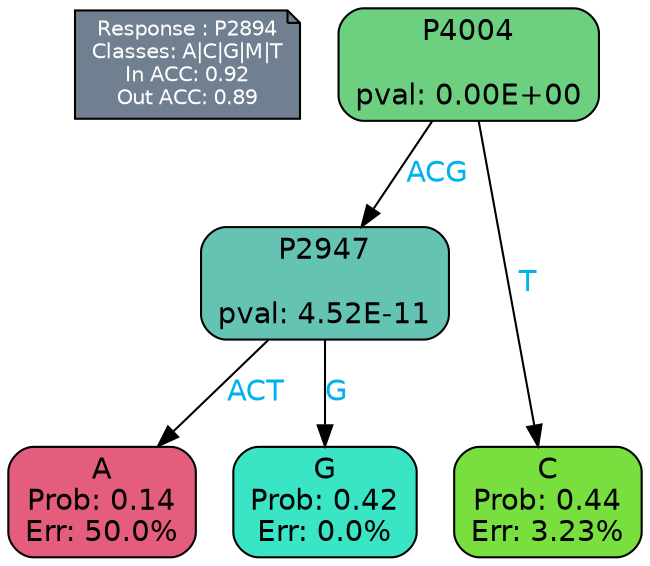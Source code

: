 digraph Tree {
node [shape=box, style="filled, rounded", color="black", fontname=helvetica] ;
graph [ranksep=equally, splines=polylines, bgcolor=transparent, dpi=600] ;
edge [fontname=helvetica] ;
LEGEND [label="Response : P2894
Classes: A|C|G|M|T
In ACC: 0.92
Out ACC: 0.89
",shape=note,align=left,style=filled,fillcolor="slategray",fontcolor="white",fontsize=10];1 [label="P4004

pval: 0.00E+00", fillcolor="#6dcf80"] ;
2 [label="P2947

pval: 4.52E-11", fillcolor="#64c3b2"] ;
3 [label="A
Prob: 0.14
Err: 50.0%", fillcolor="#e55d7c"] ;
4 [label="G
Prob: 0.42
Err: 0.0%", fillcolor="#39e5c5"] ;
5 [label="C
Prob: 0.44
Err: 3.23%", fillcolor="#78df3e"] ;
1 -> 2 [label="ACG",fontcolor=deepskyblue2] ;
1 -> 5 [label="T",fontcolor=deepskyblue2] ;
2 -> 3 [label="ACT",fontcolor=deepskyblue2] ;
2 -> 4 [label="G",fontcolor=deepskyblue2] ;
{rank = same; 3;4;5;}{rank = same; LEGEND;1;}}